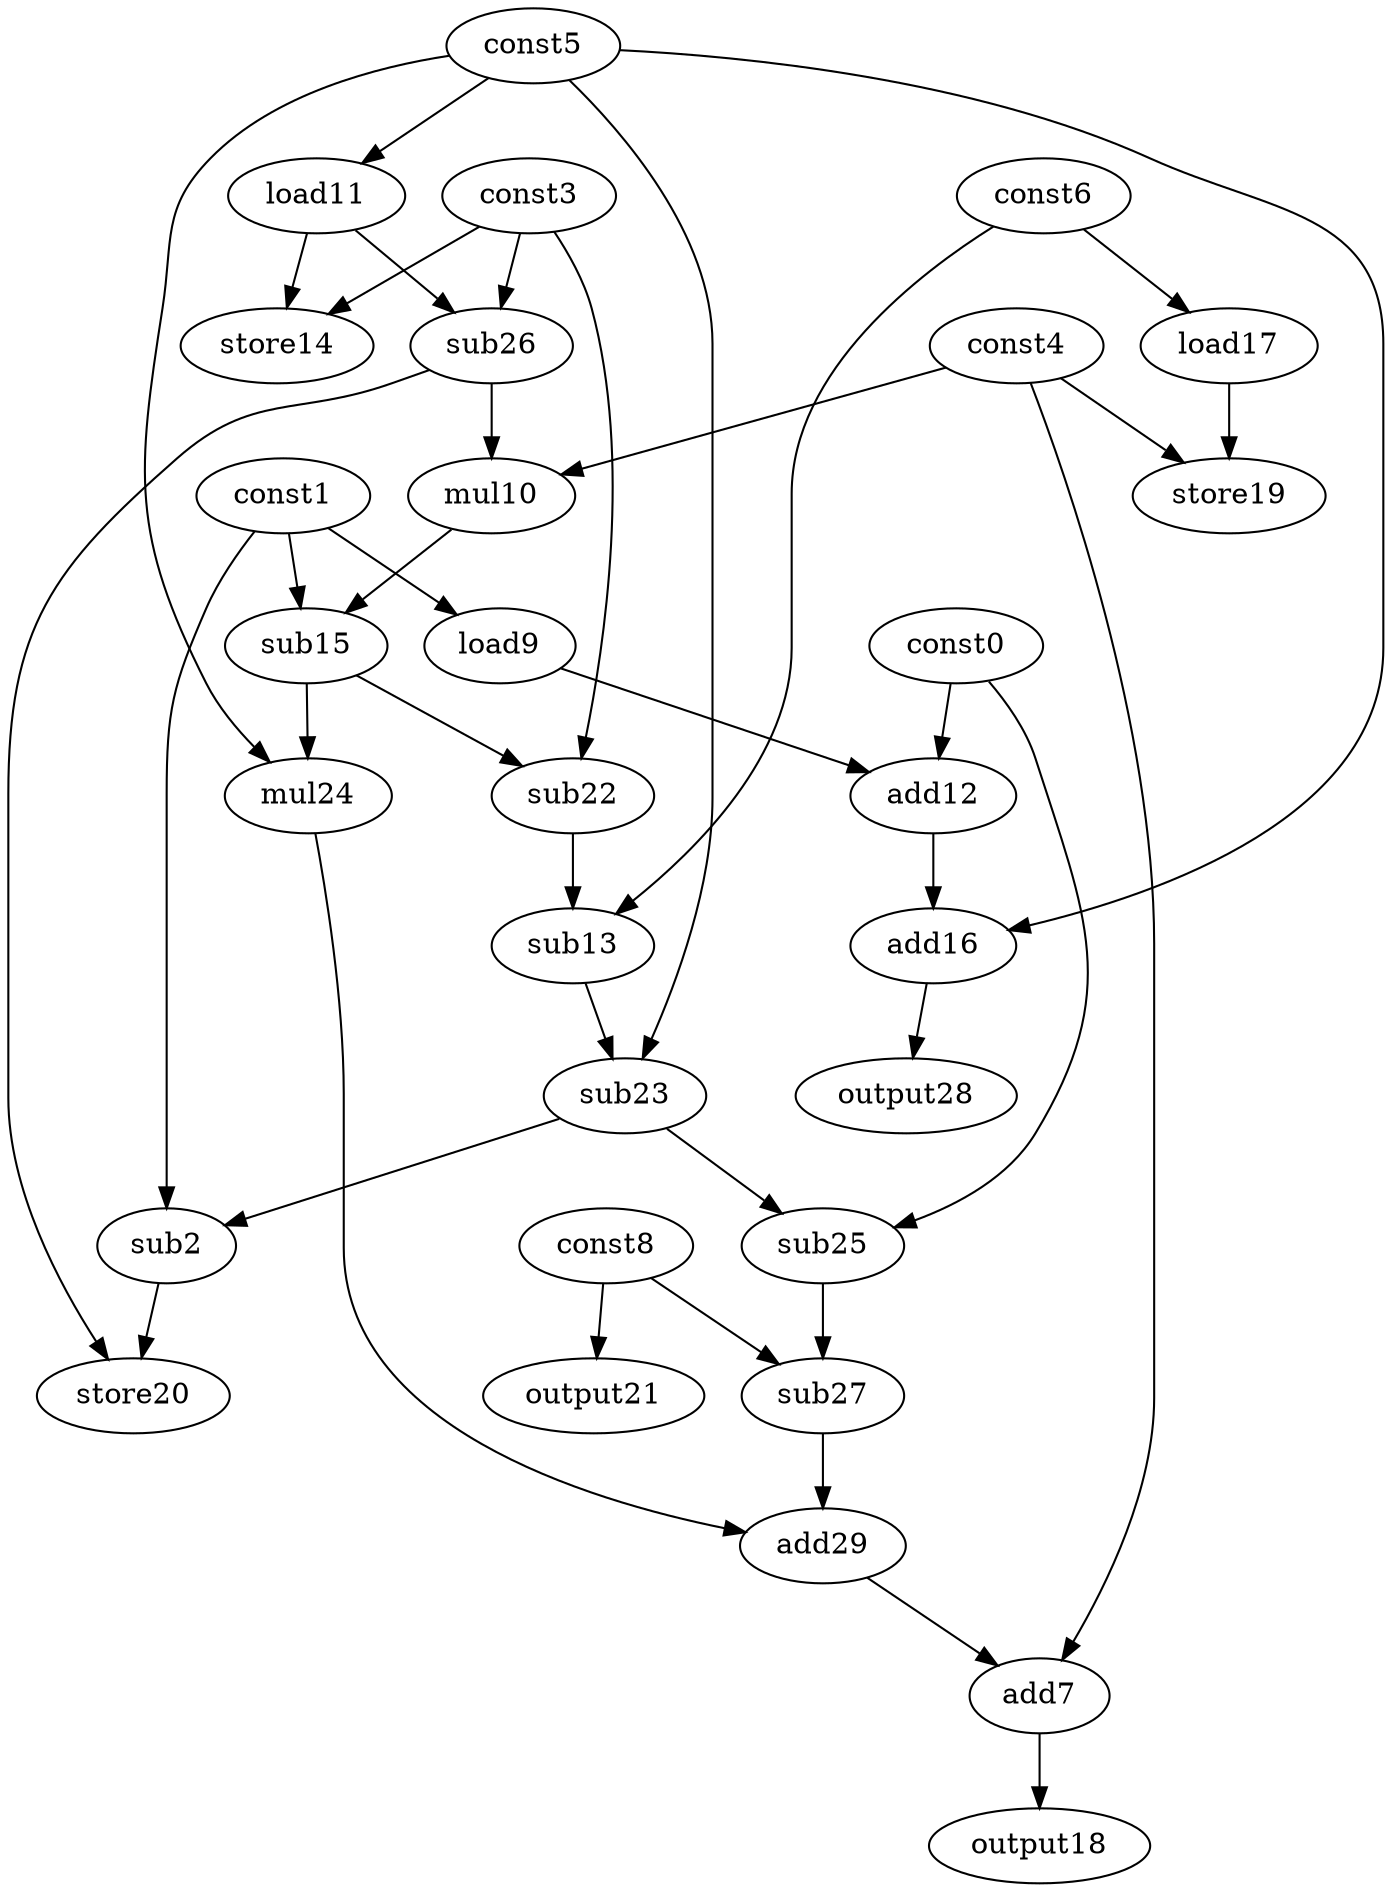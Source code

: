 digraph G { 
const0[opcode=const]; 
const1[opcode=const]; 
sub2[opcode=sub]; 
const3[opcode=const]; 
const4[opcode=const]; 
const5[opcode=const]; 
const6[opcode=const]; 
add7[opcode=add]; 
const8[opcode=const]; 
load9[opcode=load]; 
mul10[opcode=mul]; 
load11[opcode=load]; 
add12[opcode=add]; 
sub13[opcode=sub]; 
store14[opcode=store]; 
sub15[opcode=sub]; 
add16[opcode=add]; 
load17[opcode=load]; 
output18[opcode=output]; 
store19[opcode=store]; 
store20[opcode=store]; 
output21[opcode=output]; 
sub22[opcode=sub]; 
sub23[opcode=sub]; 
mul24[opcode=mul]; 
sub25[opcode=sub]; 
sub26[opcode=sub]; 
sub27[opcode=sub]; 
output28[opcode=output]; 
add29[opcode=add]; 
const1->load9[operand=0];
const5->load11[operand=0];
const6->load17[operand=0];
const8->output21[operand=0];
const0->add12[operand=0];
load9->add12[operand=1];
const3->store14[operand=0];
load11->store14[operand=1];
load17->store19[operand=0];
const4->store19[operand=1];
const3->sub26[operand=0];
load11->sub26[operand=1];
sub26->mul10[operand=0];
const4->mul10[operand=1];
add12->add16[operand=0];
const5->add16[operand=1];
const1->sub15[operand=0];
mul10->sub15[operand=1];
add16->output28[operand=0];
const3->sub22[operand=0];
sub15->sub22[operand=1];
const5->mul24[operand=0];
sub15->mul24[operand=1];
const6->sub13[operand=0];
sub22->sub13[operand=1];
sub13->sub23[operand=0];
const5->sub23[operand=1];
const1->sub2[operand=0];
sub23->sub2[operand=1];
const0->sub25[operand=0];
sub23->sub25[operand=1];
sub26->store20[operand=0];
sub2->store20[operand=1];
const8->sub27[operand=0];
sub25->sub27[operand=1];
mul24->add29[operand=0];
sub27->add29[operand=1];
const4->add7[operand=0];
add29->add7[operand=1];
add7->output18[operand=0];
}
